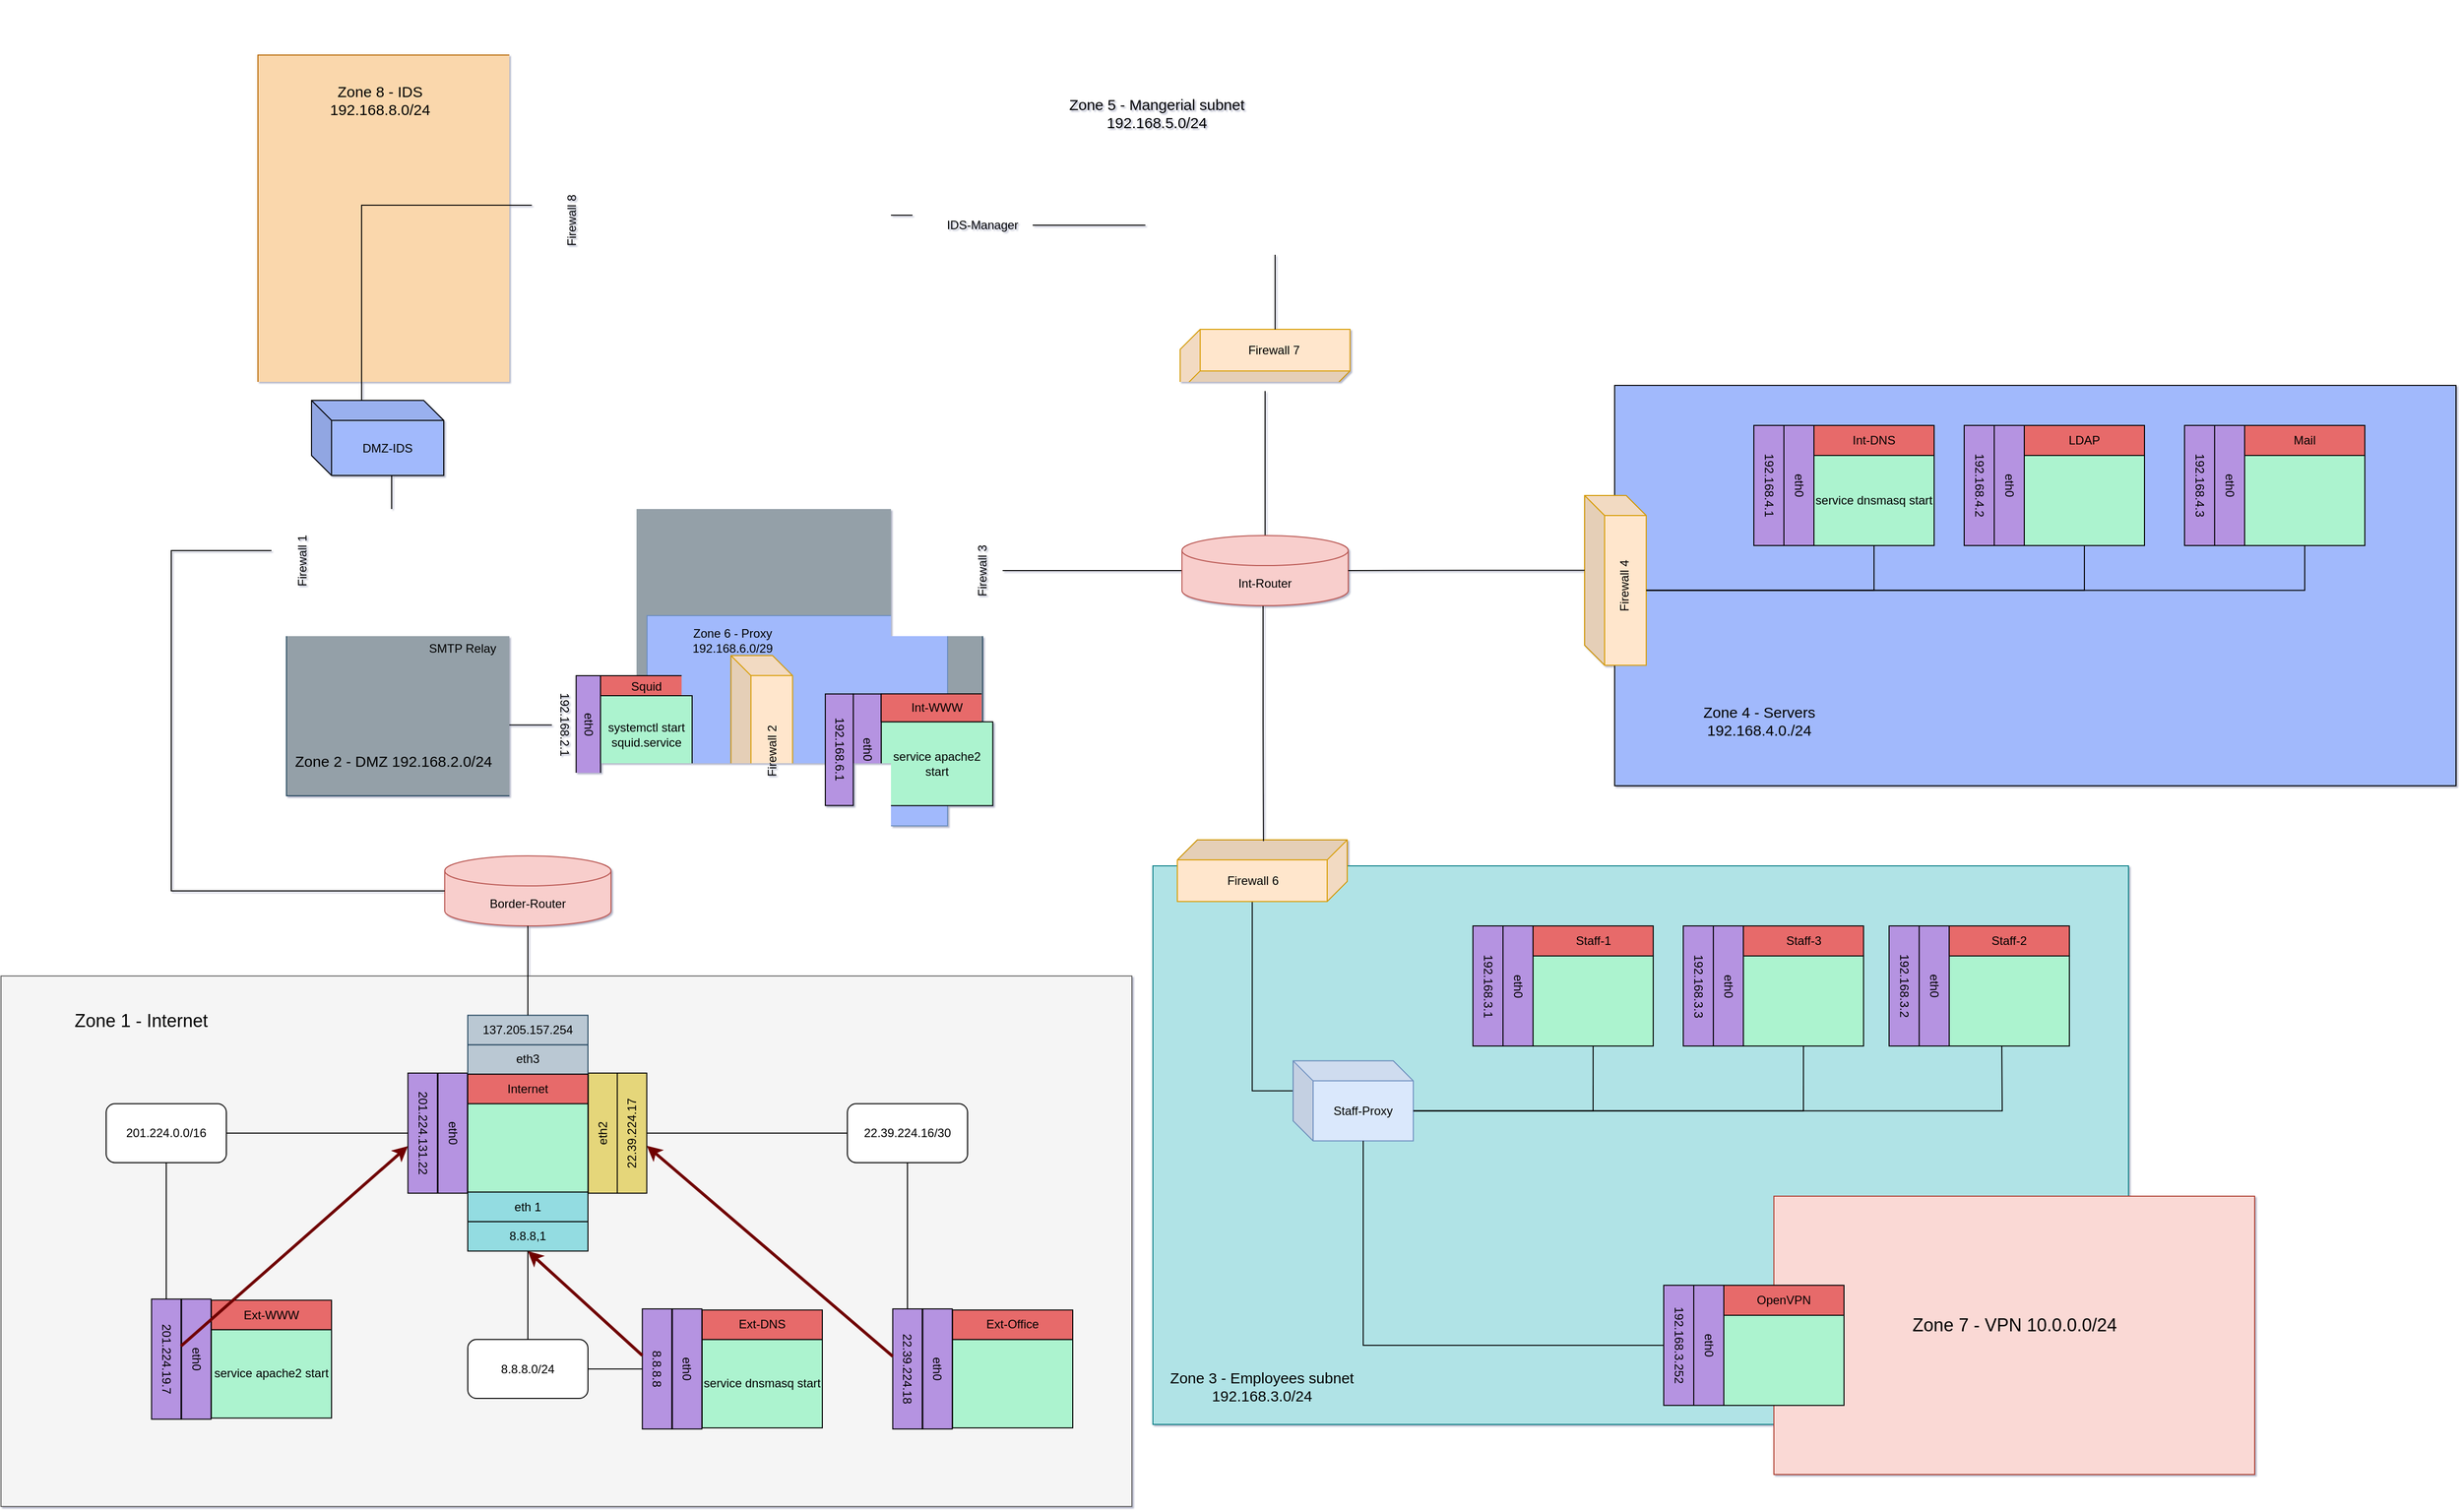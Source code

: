 <mxfile compressed="false" version="14.5.1" type="device">
  <diagram id="Page-1" name="Page-1">
    <mxGraphModel dx="259" dy="-203" grid="1" gridSize="10" guides="1" tooltips="1" connect="1" arrows="1" fold="1" page="1" pageScale="1" pageWidth="827" pageHeight="1169" math="0" shadow="1">
      <root>
        <mxCell id="0" />
        <mxCell id="1" parent="0" />
        <mxCell id="LpydgIhb9bR34k0oGJzF-7" value="" style="group" parent="1" vertex="1" connectable="0">
          <mxGeometry x="1156.5" y="1300" width="1954.5" height="464.617" as="geometry" />
        </mxCell>
        <mxCell id="LpydgIhb9bR34k0oGJzF-5" value="" style="rounded=0;whiteSpace=wrap;html=1;fillColor=#fad7ac;strokeColor=#b46504;" parent="LpydgIhb9bR34k0oGJzF-7" vertex="1">
          <mxGeometry width="695.0" height="360" as="geometry" />
        </mxCell>
        <mxCell id="LpydgIhb9bR34k0oGJzF-6" value="&lt;font style=&quot;font-size: 15px&quot;&gt;Zone 8 - IDS&lt;br&gt;192.168.8.0/24&lt;/font&gt;" style="text;html=1;strokeColor=none;fillColor=none;align=center;verticalAlign=middle;whiteSpace=wrap;rounded=0;" parent="LpydgIhb9bR34k0oGJzF-7" vertex="1">
          <mxGeometry x="34.75" y="19.2" width="175.25" height="50.8" as="geometry" />
        </mxCell>
        <mxCell id="LpydgIhb9bR34k0oGJzF-133" value="" style="shape=cube;whiteSpace=wrap;html=1;boundedLbl=1;backgroundOutline=1;darkOpacity=0.05;darkOpacity2=0.1;fillColor=#ffe6cc;strokeColor=#d79b00;" parent="LpydgIhb9bR34k0oGJzF-7" vertex="1">
          <mxGeometry x="273.5" y="55" width="57.5" height="190" as="geometry" />
        </mxCell>
        <mxCell id="LpydgIhb9bR34k0oGJzF-276" value="Firewall 8" style="text;html=1;strokeColor=none;fillColor=none;align=center;verticalAlign=middle;whiteSpace=wrap;rounded=0;rotation=-90;" parent="LpydgIhb9bR34k0oGJzF-7" vertex="1">
          <mxGeometry x="273.5" y="150" width="80" height="30" as="geometry" />
        </mxCell>
        <mxCell id="LpydgIhb9bR34k0oGJzF-185" value="" style="group" parent="LpydgIhb9bR34k0oGJzF-7" vertex="1" connectable="0">
          <mxGeometry x="1324.5" y="-54.81" width="630" height="409.617" as="geometry" />
        </mxCell>
        <mxCell id="LpydgIhb9bR34k0oGJzF-293" value="" style="rounded=0;whiteSpace=wrap;html=1;fillColor=#dae8fc;strokeColor=#6c8ebf;" parent="LpydgIhb9bR34k0oGJzF-185" vertex="1">
          <mxGeometry x="-610" y="70" width="600" height="300" as="geometry" />
        </mxCell>
        <mxCell id="LpydgIhb9bR34k0oGJzF-186" value="IDS-Manager" style="shape=cube;whiteSpace=wrap;html=1;boundedLbl=1;backgroundOutline=1;darkOpacity=0.05;darkOpacity2=0.1;fillColor=#A1B9FC;" parent="LpydgIhb9bR34k0oGJzF-7" vertex="1">
          <mxGeometry x="653.5" y="120" width="120" height="80" as="geometry" />
        </mxCell>
        <mxCell id="LpydgIhb9bR34k0oGJzF-199" style="edgeStyle=orthogonalEdgeStyle;rounded=0;orthogonalLoop=1;jettySize=auto;html=1;exitX=0;exitY=0;exitDx=57.5;exitDy=105;exitPerimeter=0;endArrow=none;endFill=0;" parent="LpydgIhb9bR34k0oGJzF-7" source="LpydgIhb9bR34k0oGJzF-133" target="LpydgIhb9bR34k0oGJzF-186" edge="1">
          <mxGeometry x="83.5" y="30" as="geometry" />
        </mxCell>
        <mxCell id="LpydgIhb9bR34k0oGJzF-187" value="" style="shape=cube;whiteSpace=wrap;html=1;boundedLbl=1;backgroundOutline=1;darkOpacity=0.05;darkOpacity2=0.1;fillColor=#ffe6cc;strokeColor=#d79b00;rotation=-90;" parent="LpydgIhb9bR34k0oGJzF-7" vertex="1">
          <mxGeometry x="974.773" y="220.002" width="61.538" height="169.615" as="geometry" />
        </mxCell>
        <mxCell id="LpydgIhb9bR34k0oGJzF-189" style="edgeStyle=orthogonalEdgeStyle;rounded=0;orthogonalLoop=1;jettySize=auto;html=1;exitX=0;exitY=0;exitDx=61.538;exitDy=94.808;exitPerimeter=0;entryX=0;entryY=0;entryDx=120;entryDy=50;entryPerimeter=0;endArrow=none;endFill=0;" parent="LpydgIhb9bR34k0oGJzF-7" source="LpydgIhb9bR34k0oGJzF-187" target="LpydgIhb9bR34k0oGJzF-186" edge="1">
          <mxGeometry relative="1" as="geometry" />
        </mxCell>
        <mxCell id="LpydgIhb9bR34k0oGJzF-280" value="Firewall 7" style="text;html=1;strokeColor=none;fillColor=none;align=center;verticalAlign=middle;whiteSpace=wrap;rounded=0;rotation=0;" parent="LpydgIhb9bR34k0oGJzF-7" vertex="1">
          <mxGeometry x="974.77" y="280" width="80" height="30" as="geometry" />
        </mxCell>
        <mxCell id="LpydgIhb9bR34k0oGJzF-16" value="" style="group;container=1;" parent="1" vertex="1" connectable="0">
          <mxGeometry x="930" y="1660" width="1099" height="510" as="geometry">
            <mxRectangle x="930" y="1660" width="50" height="40" as="alternateBounds" />
          </mxGeometry>
        </mxCell>
        <mxCell id="LpydgIhb9bR34k0oGJzF-90" value="" style="group" parent="LpydgIhb9bR34k0oGJzF-16" vertex="1" connectable="0">
          <mxGeometry x="262" width="837" height="510" as="geometry" />
        </mxCell>
        <mxCell id="LpydgIhb9bR34k0oGJzF-17" value="" style="rounded=0;whiteSpace=wrap;html=1;strokeColor=#23445d;fillColor=#94A0A8;" parent="LpydgIhb9bR34k0oGJzF-90" vertex="1">
          <mxGeometry x="-7" y="20" width="695.0" height="360" as="geometry" />
        </mxCell>
        <mxCell id="LpydgIhb9bR34k0oGJzF-18" value="&lt;font style=&quot;font-size: 15px&quot;&gt;Zone 2 - DMZ 192.168.2.0/24&lt;/font&gt;" style="text;html=1;strokeColor=none;fillColor=none;align=center;verticalAlign=middle;whiteSpace=wrap;rounded=0;" parent="LpydgIhb9bR34k0oGJzF-90" vertex="1">
          <mxGeometry y="320" width="200" height="50" as="geometry" />
        </mxCell>
        <mxCell id="LpydgIhb9bR34k0oGJzF-70" value="" style="group" parent="LpydgIhb9bR34k0oGJzF-90" vertex="1" connectable="0">
          <mxGeometry x="360" y="180" width="477" height="330" as="geometry" />
        </mxCell>
        <mxCell id="LpydgIhb9bR34k0oGJzF-64" value="" style="rounded=0;whiteSpace=wrap;html=1;strokeColor=#6c8ebf;fillColor=#A1B9FC;" parent="LpydgIhb9bR34k0oGJzF-70" vertex="1">
          <mxGeometry x="-7" y="20" width="300" height="210" as="geometry" />
        </mxCell>
        <mxCell id="LpydgIhb9bR34k0oGJzF-65" value="Zone 6 - Proxy 192.168.6.0/29" style="text;html=1;strokeColor=none;fillColor=none;align=center;verticalAlign=middle;whiteSpace=wrap;rounded=0;" parent="LpydgIhb9bR34k0oGJzF-70" vertex="1">
          <mxGeometry x="6.95" y="30" width="143.05" height="29.9" as="geometry" />
        </mxCell>
        <mxCell id="LpydgIhb9bR34k0oGJzF-93" value="" style="shape=cube;whiteSpace=wrap;html=1;boundedLbl=1;backgroundOutline=1;darkOpacity=0.05;darkOpacity2=0.1;fillColor=#ffe6cc;strokeColor=#d79b00;" parent="LpydgIhb9bR34k0oGJzF-70" vertex="1">
          <mxGeometry x="76.723" y="59.902" width="61.538" height="169.615" as="geometry" />
        </mxCell>
        <mxCell id="Int-WWW-3" value="" style="group" parent="LpydgIhb9bR34k0oGJzF-70" vertex="1" connectable="0">
          <mxGeometry x="171" y="42.36" width="222" height="204.7" as="geometry" />
        </mxCell>
        <mxCell id="Int-WWW-ports" value="service apache2 start" style="rounded=0;whiteSpace=wrap;html=1;fillColor=#ACF3CF;" parent="Int-WWW-3" vertex="1">
          <mxGeometry x="55.732" y="83.741" width="111.464" height="83.741" as="geometry" />
        </mxCell>
        <mxCell id="Int-WWW-eth0" value="eth0" style="rounded=0;whiteSpace=wrap;html=1;fillColor=#B593E1;rotation=90;" parent="Int-WWW-3" vertex="1">
          <mxGeometry x="-13.933" y="97.698" width="111.464" height="27.914" as="geometry" />
        </mxCell>
        <mxCell id="Int-WWW-eth0ip" value="192.168.6.1" style="rounded=0;whiteSpace=wrap;html=1;fillColor=#B593E1;rotation=90;" parent="Int-WWW-3" vertex="1">
          <mxGeometry x="-41.799" y="97.698" width="111.464" height="27.914" as="geometry" />
        </mxCell>
        <mxCell id="Int-WWW-hostname" value="Int-WWW" style="rounded=0;whiteSpace=wrap;html=1;fillColor=#E76B6B;" parent="Int-WWW-3" vertex="1">
          <mxGeometry x="55.732" y="55.827" width="111.464" height="27.914" as="geometry" />
        </mxCell>
        <mxCell id="LpydgIhb9bR34k0oGJzF-212" style="edgeStyle=orthogonalEdgeStyle;rounded=0;orthogonalLoop=1;jettySize=auto;html=1;exitX=0.5;exitY=1;exitDx=0;exitDy=0;entryX=0;entryY=0;entryDx=61.538;entryDy=94.808;entryPerimeter=0;endArrow=none;endFill=0;" parent="LpydgIhb9bR34k0oGJzF-70" source="Int-WWW-eth0ip" target="LpydgIhb9bR34k0oGJzF-93" edge="1">
          <mxGeometry relative="1" as="geometry" />
        </mxCell>
        <mxCell id="LpydgIhb9bR34k0oGJzF-282" value="Firewall 2" style="text;html=1;strokeColor=none;fillColor=none;align=center;verticalAlign=middle;whiteSpace=wrap;rounded=0;rotation=-90;" parent="LpydgIhb9bR34k0oGJzF-70" vertex="1">
          <mxGeometry x="78" y="140" width="80" height="30" as="geometry" />
        </mxCell>
        <mxCell id="LpydgIhb9bR34k0oGJzF-92" value="" style="shape=cube;whiteSpace=wrap;html=1;boundedLbl=1;backgroundOutline=1;darkOpacity=0.05;darkOpacity2=0.1;fillColor=#ffe6cc;strokeColor=#d79b00;" parent="LpydgIhb9bR34k0oGJzF-90" vertex="1">
          <mxGeometry x="-22" y="80" width="45.5" height="130" as="geometry" />
        </mxCell>
        <mxCell id="LpydgIhb9bR34k0oGJzF-274" style="edgeStyle=orthogonalEdgeStyle;rounded=0;orthogonalLoop=1;jettySize=auto;html=1;exitX=0;exitY=0.5;exitDx=0;exitDy=0;exitPerimeter=0;entryX=0;entryY=0;entryDx=45.5;entryDy=75;entryPerimeter=0;endArrow=none;endFill=0;" parent="LpydgIhb9bR34k0oGJzF-90" source="LpydgIhb9bR34k0oGJzF-94" target="LpydgIhb9bR34k0oGJzF-92" edge="1">
          <mxGeometry relative="1" as="geometry">
            <Array as="points">
              <mxPoint x="98" y="220" />
              <mxPoint x="98" y="155" />
            </Array>
          </mxGeometry>
        </mxCell>
        <mxCell id="LpydgIhb9bR34k0oGJzF-94" value="SMTP Relay" style="shape=cylinder3;whiteSpace=wrap;html=1;boundedLbl=1;backgroundOutline=1;size=15;fillColor=#e1d5e7;strokeColor=#9673a6;" parent="LpydgIhb9bR34k0oGJzF-90" vertex="1">
          <mxGeometry x="128" y="160" width="82" height="120" as="geometry" />
        </mxCell>
        <mxCell id="LpydgIhb9bR34k0oGJzF-211" style="edgeStyle=orthogonalEdgeStyle;rounded=0;orthogonalLoop=1;jettySize=auto;html=1;exitX=0;exitY=0;exitDx=0;exitDy=74.808;exitPerimeter=0;endArrow=none;endFill=0;entryX=1;entryY=0.5;entryDx=0;entryDy=0;" parent="LpydgIhb9bR34k0oGJzF-90" source="LpydgIhb9bR34k0oGJzF-93" target="LpydgIhb9bR34k0oGJzF-12" edge="1">
          <mxGeometry relative="1" as="geometry">
            <mxPoint x="381" y="314" as="targetPoint" />
          </mxGeometry>
        </mxCell>
        <mxCell id="LpydgIhb9bR34k0oGJzF-262" value="" style="group" parent="LpydgIhb9bR34k0oGJzF-90" vertex="1" connectable="0">
          <mxGeometry x="258" y="260" width="140.01" height="98.39" as="geometry" />
        </mxCell>
        <mxCell id="LpydgIhb9bR34k0oGJzF-260" value="" style="group" parent="LpydgIhb9bR34k0oGJzF-262" vertex="1" connectable="0">
          <mxGeometry y="5.684e-14" width="48.57" height="98.39" as="geometry" />
        </mxCell>
        <mxCell id="LpydgIhb9bR34k0oGJzF-13" value="192.168.2.1" style="rounded=0;whiteSpace=wrap;html=1;fillColor=#B593E1;rotation=90;" parent="LpydgIhb9bR34k0oGJzF-260" vertex="1">
          <mxGeometry x="-37.01" y="37.01" width="98.39" height="24.37" as="geometry" />
        </mxCell>
        <mxCell id="LpydgIhb9bR34k0oGJzF-259" value="eth0" style="rounded=0;whiteSpace=wrap;html=1;fillColor=#B593E1;rotation=90;" parent="LpydgIhb9bR34k0oGJzF-260" vertex="1">
          <mxGeometry x="-12.81" y="37.01" width="98.39" height="24.37" as="geometry" />
        </mxCell>
        <mxCell id="LpydgIhb9bR34k0oGJzF-15" value="Squid" style="rounded=0;whiteSpace=wrap;html=1;fillColor=#E76B6B;" parent="LpydgIhb9bR34k0oGJzF-262" vertex="1">
          <mxGeometry x="48.57" width="91.44" height="21.78" as="geometry" />
        </mxCell>
        <mxCell id="LpydgIhb9bR34k0oGJzF-12" value="systemctl start squid.service" style="rounded=0;whiteSpace=wrap;html=1;fillColor=#ACF3CF;" parent="LpydgIhb9bR34k0oGJzF-262" vertex="1">
          <mxGeometry x="48.569" y="19.992" width="91.441" height="78.396" as="geometry" />
        </mxCell>
        <mxCell id="LpydgIhb9bR34k0oGJzF-159" value="" style="shape=cube;whiteSpace=wrap;html=1;boundedLbl=1;backgroundOutline=1;darkOpacity=0.05;darkOpacity2=0.1;fillColor=#ffe6cc;strokeColor=#d79b00;" parent="LpydgIhb9bR34k0oGJzF-90" vertex="1">
          <mxGeometry x="658" y="75" width="50" height="140" as="geometry" />
        </mxCell>
        <mxCell id="LpydgIhb9bR34k0oGJzF-203" style="edgeStyle=orthogonalEdgeStyle;rounded=0;orthogonalLoop=1;jettySize=auto;html=1;entryX=0;entryY=0;entryDx=45.5;entryDy=75;entryPerimeter=0;endArrow=none;endFill=0;" parent="LpydgIhb9bR34k0oGJzF-90" target="LpydgIhb9bR34k0oGJzF-92" edge="1">
          <mxGeometry relative="1" as="geometry">
            <mxPoint x="658" y="155" as="sourcePoint" />
            <Array as="points">
              <mxPoint x="658" y="155" />
            </Array>
          </mxGeometry>
        </mxCell>
        <mxCell id="LpydgIhb9bR34k0oGJzF-272" style="edgeStyle=orthogonalEdgeStyle;rounded=0;orthogonalLoop=1;jettySize=auto;html=1;exitX=0;exitY=0;exitDx=76;exitDy=75;exitPerimeter=0;entryX=0;entryY=0;entryDx=45.5;entryDy=75;entryPerimeter=0;endArrow=none;endFill=0;" parent="LpydgIhb9bR34k0oGJzF-90" source="LpydgIhb9bR34k0oGJzF-102" target="LpydgIhb9bR34k0oGJzF-92" edge="1">
          <mxGeometry relative="1" as="geometry">
            <Array as="points">
              <mxPoint x="98" y="60" />
              <mxPoint x="98" y="155" />
            </Array>
          </mxGeometry>
        </mxCell>
        <mxCell id="LpydgIhb9bR34k0oGJzF-102" value="DMZ-IDS" style="shape=cube;whiteSpace=wrap;html=1;boundedLbl=1;backgroundOutline=1;darkOpacity=0.05;darkOpacity2=0.1;fillColor=#A1B9FC;" parent="LpydgIhb9bR34k0oGJzF-90" vertex="1">
          <mxGeometry x="18" y="-15" width="132" height="75" as="geometry" />
        </mxCell>
        <mxCell id="LpydgIhb9bR34k0oGJzF-270" style="edgeStyle=orthogonalEdgeStyle;rounded=0;orthogonalLoop=1;jettySize=auto;html=1;exitX=0.5;exitY=1;exitDx=0;exitDy=0;entryX=0;entryY=0;entryDx=45.5;entryDy=75;entryPerimeter=0;endArrow=none;endFill=0;" parent="LpydgIhb9bR34k0oGJzF-90" source="LpydgIhb9bR34k0oGJzF-13" target="LpydgIhb9bR34k0oGJzF-92" edge="1">
          <mxGeometry relative="1" as="geometry">
            <Array as="points">
              <mxPoint x="98" y="309" />
              <mxPoint x="98" y="155" />
            </Array>
          </mxGeometry>
        </mxCell>
        <mxCell id="LpydgIhb9bR34k0oGJzF-277" value="Firewall 1" style="text;html=1;strokeColor=none;fillColor=none;align=center;verticalAlign=middle;whiteSpace=wrap;rounded=0;rotation=-90;" parent="LpydgIhb9bR34k0oGJzF-90" vertex="1">
          <mxGeometry x="-31" y="130" width="80" height="30" as="geometry" />
        </mxCell>
        <mxCell id="LpydgIhb9bR34k0oGJzF-278" value="Firewall 3" style="text;html=1;strokeColor=none;fillColor=none;align=center;verticalAlign=middle;whiteSpace=wrap;rounded=0;rotation=-90;" parent="LpydgIhb9bR34k0oGJzF-90" vertex="1">
          <mxGeometry x="648" y="140" width="80" height="30" as="geometry" />
        </mxCell>
        <mxCell id="LpydgIhb9bR34k0oGJzF-9" value="Border-Router" style="shape=cylinder3;whiteSpace=wrap;html=1;boundedLbl=1;backgroundOutline=1;size=15;fillColor=#f8cecc;strokeColor=#b85450;" parent="LpydgIhb9bR34k0oGJzF-90" vertex="1">
          <mxGeometry x="151" y="440" width="166" height="70" as="geometry" />
        </mxCell>
        <mxCell id="LpydgIhb9bR34k0oGJzF-200" style="edgeStyle=orthogonalEdgeStyle;rounded=0;orthogonalLoop=1;jettySize=auto;html=1;exitX=0;exitY=0.5;exitDx=0;exitDy=0;exitPerimeter=0;entryX=0;entryY=0;entryDx=0;entryDy=55;entryPerimeter=0;endArrow=none;endFill=0;" parent="LpydgIhb9bR34k0oGJzF-90" source="LpydgIhb9bR34k0oGJzF-9" target="LpydgIhb9bR34k0oGJzF-92" edge="1">
          <mxGeometry relative="1" as="geometry">
            <Array as="points">
              <mxPoint x="-122" y="475" />
              <mxPoint x="-122" y="135" />
            </Array>
          </mxGeometry>
        </mxCell>
        <object label="" source="Int-DNS-eth0ip" target="Internet-eth3ip" id="75fe8e0c95d6fddab2d48f0b2f634925">
          <mxCell style="fillColor=#a20025;strokeColor=#6F0000;strokeWidth=3;" parent="1" source="Int-DNS-eth0ip" edge="1">
            <mxGeometry relative="1" as="geometry" />
          </mxCell>
        </object>
        <object label="" source="Int-WWW-eth0ip" target="Internet-eth3ip" id="01b0ad1e3fd148e5a6a8d43dccedd93a">
          <mxCell style="fillColor=#a20025;strokeColor=#6F0000;strokeWidth=3;" parent="1" source="Int-WWW-eth0ip" edge="1">
            <mxGeometry relative="1" as="geometry" />
          </mxCell>
        </object>
        <object label="" source="Mail-eth0ip" target="Internet-eth3ip" id="72a07adf3a91dc2d5af93048bb23390e">
          <mxCell style="fillColor=#a20025;strokeColor=#6F0000;strokeWidth=3;" parent="1" source="Mail-eth0ip" edge="1">
            <mxGeometry relative="1" as="geometry" />
          </mxCell>
        </object>
        <object label="" source="OpenVPN-eth0ip" target="Internet-eth3ip" id="ed055e46ceae39bb30e4cf3a83232356">
          <mxCell style="fillColor=#a20025;strokeColor=#6F0000;strokeWidth=3;" parent="1" source="OpenVPN-eth0ip" edge="1">
            <mxGeometry relative="1" as="geometry" />
          </mxCell>
        </object>
        <object label="" source="LDAP-eth0ip" target="Internet-eth3ip" id="67c77b478cfcb8d13690ef2d9587ddf5">
          <mxCell style="fillColor=#a20025;strokeColor=#6F0000;strokeWidth=3;" parent="1" source="LDAP-eth0ip" edge="1">
            <mxGeometry relative="1" as="geometry" />
          </mxCell>
        </object>
        <object label="" source="Staff-1-eth0ip" target="Internet-eth3ip" id="b0d156d27a05a9a5fcc5499a93886527">
          <mxCell style="fillColor=#a20025;strokeColor=#6F0000;strokeWidth=3;" parent="1" source="Staff-1-eth0ip" edge="1">
            <mxGeometry relative="1" as="geometry" />
          </mxCell>
        </object>
        <object label="" source="Staff-2-eth0ip" target="Internet-eth3ip" id="5b772b22f97fc490c1950f8936ae3962">
          <mxCell style="fillColor=#a20025;strokeColor=#6F0000;strokeWidth=3;" parent="1" source="Staff-2-eth0ip" edge="1">
            <mxGeometry relative="1" as="geometry" />
          </mxCell>
        </object>
        <object label="" source="Staff-3-eth0ip" target="Internet-eth3ip" id="a8da5713e9ac2ff3c4b6b50e61ad3c9e">
          <mxCell style="fillColor=#a20025;strokeColor=#6F0000;strokeWidth=3;" parent="1" source="Staff-3-eth0ip" edge="1">
            <mxGeometry relative="1" as="geometry" />
          </mxCell>
        </object>
        <mxCell id="LpydgIhb9bR34k0oGJzF-2" value="" style="group;fillColor=#f5f5f5;strokeColor=#666666;fontColor=#333333;" parent="1" vertex="1" connectable="0">
          <mxGeometry x="900" y="2220" width="1129" height="530" as="geometry" />
        </mxCell>
        <mxCell id="Ext-WWW-3" value="" style="group" parent="LpydgIhb9bR34k0oGJzF-2" vertex="1" connectable="0">
          <mxGeometry x="150" y="265" width="970" height="265" as="geometry" />
        </mxCell>
        <mxCell id="Ext-WWW-ports" value="service apache2 start" style="rounded=0;whiteSpace=wrap;html=1;fillColor=#ACF3CF;" parent="Ext-WWW-3" vertex="1">
          <mxGeometry x="60" y="88.333" width="120" height="88.333" as="geometry" />
        </mxCell>
        <mxCell id="Ext-WWW-eth0" value="eth0" style="rounded=0;whiteSpace=wrap;html=1;fillColor=#B593E1;rotation=90;" parent="Ext-WWW-3" vertex="1">
          <mxGeometry x="-15" y="103.056" width="120" height="29.444" as="geometry" />
        </mxCell>
        <mxCell id="Ext-WWW-eth0ip" value="201.224.19.7" style="rounded=0;whiteSpace=wrap;html=1;fillColor=#B593E1;rotation=90;" parent="Ext-WWW-3" vertex="1">
          <mxGeometry x="-45" y="103.056" width="120" height="29.444" as="geometry" />
        </mxCell>
        <mxCell id="Ext-WWW-hostname" value="Ext-WWW" style="rounded=0;whiteSpace=wrap;html=1;fillColor=#E76B6B;" parent="Ext-WWW-3" vertex="1">
          <mxGeometry x="60" y="58.889" width="120" height="29.444" as="geometry" />
        </mxCell>
        <mxCell id="Ext-DNS-3" value="" style="group" parent="LpydgIhb9bR34k0oGJzF-2" vertex="1" connectable="0">
          <mxGeometry x="640" y="274.815" width="239" height="215.926" as="geometry" />
        </mxCell>
        <mxCell id="Ext-DNS-ports" value="service dnsmasq start" style="rounded=0;whiteSpace=wrap;html=1;fillColor=#ACF3CF;" parent="Ext-DNS-3" vertex="1">
          <mxGeometry x="60" y="88.333" width="120" height="88.333" as="geometry" />
        </mxCell>
        <mxCell id="Ext-DNS-eth0" value="eth0" style="rounded=0;whiteSpace=wrap;html=1;fillColor=#B593E1;rotation=90;" parent="Ext-DNS-3" vertex="1">
          <mxGeometry x="-15" y="103.056" width="120" height="29.444" as="geometry" />
        </mxCell>
        <mxCell id="Ext-DNS-eth0ip" value="8.8.8.8" style="rounded=0;whiteSpace=wrap;html=1;fillColor=#B593E1;rotation=90;" parent="Ext-DNS-3" vertex="1">
          <mxGeometry x="-45" y="103.056" width="120" height="29.444" as="geometry" />
        </mxCell>
        <mxCell id="Ext-DNS-hostname" value="Ext-DNS" style="rounded=0;whiteSpace=wrap;html=1;fillColor=#E76B6B;" parent="Ext-DNS-3" vertex="1">
          <mxGeometry x="60" y="58.889" width="120" height="29.444" as="geometry" />
        </mxCell>
        <mxCell id="Ext-Office-3" value="" style="group" parent="LpydgIhb9bR34k0oGJzF-2" vertex="1" connectable="0">
          <mxGeometry x="890" y="274.815" width="239" height="215.926" as="geometry" />
        </mxCell>
        <mxCell id="Ext-Office-ports" value="" style="rounded=0;whiteSpace=wrap;html=1;fillColor=#ACF3CF;" parent="Ext-Office-3" vertex="1">
          <mxGeometry x="60" y="88.333" width="120" height="88.333" as="geometry" />
        </mxCell>
        <mxCell id="Ext-Office-eth0" value="eth0" style="rounded=0;whiteSpace=wrap;html=1;fillColor=#B593E1;rotation=90;" parent="Ext-Office-3" vertex="1">
          <mxGeometry x="-15" y="103.056" width="120" height="29.444" as="geometry" />
        </mxCell>
        <mxCell id="Ext-Office-eth0ip" value="22.39.224.18" style="rounded=0;whiteSpace=wrap;html=1;fillColor=#B593E1;rotation=90;" parent="Ext-Office-3" vertex="1">
          <mxGeometry x="-45" y="103.056" width="120" height="29.444" as="geometry" />
        </mxCell>
        <mxCell id="Ext-Office-hostname" value="Ext-Office" style="rounded=0;whiteSpace=wrap;html=1;fillColor=#E76B6B;" parent="Ext-Office-3" vertex="1">
          <mxGeometry x="60" y="58.889" width="120" height="29.444" as="geometry" />
        </mxCell>
        <object label="201.224.0.0/16" id="201.224.0.0/16">
          <mxCell style="rounded=1;whiteSpace=wrap;html=1;" parent="LpydgIhb9bR34k0oGJzF-2" vertex="1">
            <mxGeometry x="105" y="127.593" width="120" height="58.889" as="geometry" />
          </mxCell>
        </object>
        <object label="8.8.8.0/24" id="8.8.8.0/24">
          <mxCell style="rounded=1;whiteSpace=wrap;html=1;" parent="LpydgIhb9bR34k0oGJzF-2" vertex="1">
            <mxGeometry x="466" y="363.148" width="120" height="58.889" as="geometry" />
          </mxCell>
        </object>
        <object label="22.39.224.16/30" id="22.39.224.16/30">
          <mxCell style="rounded=1;whiteSpace=wrap;html=1;" parent="LpydgIhb9bR34k0oGJzF-2" vertex="1">
            <mxGeometry x="845" y="127.593" width="120" height="58.889" as="geometry" />
          </mxCell>
        </object>
        <object label="" source="201.224.0.0/16" target="Ext-WWW-eth0ip" id="3ca74807009f3c9ca79c01aa8f99e6e6">
          <mxCell style="endArrow=none;" parent="LpydgIhb9bR34k0oGJzF-2" source="201.224.0.0/16" target="Ext-WWW-eth0ip" edge="1">
            <mxGeometry relative="1" as="geometry" />
          </mxCell>
        </object>
        <object label="" source="201.224.0.0/16" target="Internet-eth0ip" id="34671457a2f1573a02467949453439c2">
          <mxCell style="endArrow=none;" parent="LpydgIhb9bR34k0oGJzF-2" source="201.224.0.0/16" target="Internet-eth0ip" edge="1">
            <mxGeometry relative="1" as="geometry" />
          </mxCell>
        </object>
        <object label="" source="8.8.8.0/24" target="Ext-DNS-eth0ip" id="ce629d08356cdc56339ce86ffa00c647">
          <mxCell style="endArrow=none;" parent="LpydgIhb9bR34k0oGJzF-2" source="8.8.8.0/24" target="Ext-DNS-eth0ip" edge="1">
            <mxGeometry relative="1" as="geometry" />
          </mxCell>
        </object>
        <object label="" source="8.8.8.0/24" target="Internet-eth1ip" id="538a13c7519d4cbbfc07c4c5e262701c">
          <mxCell style="endArrow=none;entryX=0.5;entryY=1;entryDx=0;entryDy=0;" parent="LpydgIhb9bR34k0oGJzF-2" source="8.8.8.0/24" target="Tgfa9BKaGz3k2qAlnIK7-3" edge="1">
            <mxGeometry relative="1" as="geometry" />
          </mxCell>
        </object>
        <object label="" source="22.39.224.16/30" target="Ext-Office-eth0ip" id="4792058a9ec676fea660761d89959f73">
          <mxCell style="endArrow=none;" parent="LpydgIhb9bR34k0oGJzF-2" source="22.39.224.16/30" target="Ext-Office-eth0ip" edge="1">
            <mxGeometry relative="1" as="geometry" />
          </mxCell>
        </object>
        <object label="" source="22.39.224.16/30" target="Internet-eth2ip" id="586e653c0ef5f6da17261caa7cf7e12f">
          <mxCell style="endArrow=none;" parent="LpydgIhb9bR34k0oGJzF-2" source="22.39.224.16/30" target="Internet-eth2ip" edge="1">
            <mxGeometry relative="1" as="geometry" />
          </mxCell>
        </object>
        <object label="" source="Ext-WWW-eth0ip" target="Internet-eth0ip" id="eca7ae04b2098bf09191147d80d8f4ce">
          <mxCell style="fillColor=#a20025;strokeColor=#6F0000;strokeWidth=3;" parent="LpydgIhb9bR34k0oGJzF-2" source="Ext-WWW-eth0ip" target="Internet-eth0ip" edge="1">
            <mxGeometry relative="1" as="geometry" />
          </mxCell>
        </object>
        <object label="" source="Ext-DNS-eth0ip" target="Internet-eth1ip" id="d10ac21f354d76fd870fae8b569198fb">
          <mxCell style="fillColor=#a20025;strokeColor=#6F0000;strokeWidth=3;entryX=0.5;entryY=1;entryDx=0;entryDy=0;" parent="LpydgIhb9bR34k0oGJzF-2" source="Ext-DNS-eth0ip" target="Tgfa9BKaGz3k2qAlnIK7-3" edge="1">
            <mxGeometry relative="1" as="geometry">
              <Array as="points" />
            </mxGeometry>
          </mxCell>
        </object>
        <object label="" source="Ext-Office-eth0ip" target="Internet-eth2ip" id="0db012a6992b07fa2c340584ffdc3240">
          <mxCell style="fillColor=#a20025;strokeColor=#6F0000;strokeWidth=3;" parent="LpydgIhb9bR34k0oGJzF-2" source="Ext-Office-eth0ip" target="Internet-eth2ip" edge="1">
            <mxGeometry relative="1" as="geometry" />
          </mxCell>
        </object>
        <mxCell id="Tgfa9BKaGz3k2qAlnIK7-5" value="" style="group" parent="LpydgIhb9bR34k0oGJzF-2" vertex="1" connectable="0">
          <mxGeometry x="406" y="39.259" width="239" height="235.556" as="geometry" />
        </mxCell>
        <mxCell id="Internet-3" value="" style="group" parent="Tgfa9BKaGz3k2qAlnIK7-5" vertex="1" connectable="0">
          <mxGeometry width="239" height="215.926" as="geometry" />
        </mxCell>
        <mxCell id="Internet-ports" value="" style="rounded=0;whiteSpace=wrap;html=1;fillColor=#ACF3CF;" parent="Internet-3" vertex="1">
          <mxGeometry x="60" y="88.333" width="120" height="88.333" as="geometry" />
        </mxCell>
        <mxCell id="Internet-eth2" value="eth2" style="rounded=0;whiteSpace=wrap;html=1;fillColor=#E5D67A;rotation=-90;" parent="Internet-3" vertex="1">
          <mxGeometry x="135" y="103.056" width="120" height="29.444" as="geometry" />
        </mxCell>
        <mxCell id="Internet-eth2ip" value="22.39.224.17" style="rounded=0;whiteSpace=wrap;html=1;fillColor=#E5D67A;rotation=-90;" parent="Internet-3" vertex="1">
          <mxGeometry x="164" y="103.056" width="120" height="29.444" as="geometry" />
        </mxCell>
        <mxCell id="Internet-eth0" value="eth0" style="rounded=0;whiteSpace=wrap;html=1;fillColor=#B593E1;rotation=90;" parent="Internet-3" vertex="1">
          <mxGeometry x="-15" y="103.056" width="120" height="29.444" as="geometry" />
        </mxCell>
        <mxCell id="Internet-eth0ip" value="201.224.131.22" style="rounded=0;whiteSpace=wrap;html=1;fillColor=#B593E1;rotation=90;" parent="Internet-3" vertex="1">
          <mxGeometry x="-45" y="103.056" width="120" height="29.444" as="geometry" />
        </mxCell>
        <mxCell id="Internet-eth1" value="eth3" style="rounded=0;whiteSpace=wrap;html=1;fillColor=#bac8d3;strokeColor=#23445d;" parent="Internet-3" vertex="1">
          <mxGeometry x="60" y="29.444" width="120" height="29.444" as="geometry" />
        </mxCell>
        <mxCell id="Internet-eth1ip" value="137.205.157.254" style="rounded=0;whiteSpace=wrap;html=1;fillColor=#bac8d3;strokeColor=#23445d;" parent="Internet-3" vertex="1">
          <mxGeometry x="60" width="120" height="29.444" as="geometry" />
        </mxCell>
        <mxCell id="Internet-hostname" value="Internet" style="rounded=0;whiteSpace=wrap;html=1;fillColor=#E76B6B;" parent="Internet-3" vertex="1">
          <mxGeometry x="60" y="58.889" width="120" height="29.444" as="geometry" />
        </mxCell>
        <mxCell id="Tgfa9BKaGz3k2qAlnIK7-3" value="8.8.8,1" style="rounded=0;whiteSpace=wrap;html=1;fillColor=#93DCE1;" parent="Tgfa9BKaGz3k2qAlnIK7-5" vertex="1">
          <mxGeometry x="60" y="206.111" width="120" height="29.444" as="geometry" />
        </mxCell>
        <mxCell id="Tgfa9BKaGz3k2qAlnIK7-4" value="eth 1" style="rounded=0;whiteSpace=wrap;html=1;fillColor=#93DCE1;" parent="Tgfa9BKaGz3k2qAlnIK7-5" vertex="1">
          <mxGeometry x="60" y="176.667" width="120" height="29.444" as="geometry" />
        </mxCell>
        <mxCell id="LpydgIhb9bR34k0oGJzF-3" value="&lt;font style=&quot;font-size: 18px&quot;&gt;Zone 1 - Internet&lt;/font&gt;" style="text;html=1;strokeColor=none;fillColor=none;align=center;verticalAlign=middle;whiteSpace=wrap;rounded=0;" parent="LpydgIhb9bR34k0oGJzF-2" vertex="1">
          <mxGeometry x="40" y="19.63" width="200" height="50.37" as="geometry" />
        </mxCell>
        <mxCell id="LpydgIhb9bR34k0oGJzF-91" style="edgeStyle=orthogonalEdgeStyle;rounded=0;orthogonalLoop=1;jettySize=auto;html=1;exitX=0.5;exitY=0;exitDx=0;exitDy=0;endArrow=none;endFill=0;" parent="1" source="Internet-eth1ip" target="LpydgIhb9bR34k0oGJzF-9" edge="1">
          <mxGeometry relative="1" as="geometry">
            <mxPoint x="446" y="1949.259" as="sourcePoint" />
            <mxPoint x="1162" y="1840" as="targetPoint" />
            <Array as="points" />
          </mxGeometry>
        </mxCell>
        <mxCell id="LpydgIhb9bR34k0oGJzF-134" style="edgeStyle=orthogonalEdgeStyle;rounded=0;orthogonalLoop=1;jettySize=auto;html=1;exitX=0;exitY=0;exitDx=50;exitDy=0;exitPerimeter=0;entryX=0;entryY=0;entryDx=0;entryDy=95;entryPerimeter=0;endArrow=none;endFill=0;" parent="1" source="LpydgIhb9bR34k0oGJzF-102" target="LpydgIhb9bR34k0oGJzF-133" edge="1">
          <mxGeometry x="1240" y="1330" as="geometry" />
        </mxCell>
        <mxCell id="LpydgIhb9bR34k0oGJzF-163" value="\" style="group" parent="1" vertex="1" connectable="0">
          <mxGeometry x="2481.003" y="1640" width="869.997" height="400" as="geometry" />
        </mxCell>
        <mxCell id="LpydgIhb9bR34k0oGJzF-160" value="" style="rounded=0;whiteSpace=wrap;html=1;fillColor=#A1B9FC;" parent="LpydgIhb9bR34k0oGJzF-163" vertex="1">
          <mxGeometry x="29.997" y="-10" width="840" height="400" as="geometry" />
        </mxCell>
        <mxCell id="LpydgIhb9bR34k0oGJzF-161" value="&lt;font style=&quot;font-size: 15px&quot;&gt;Zone 4 - Servers&lt;br&gt;192.168.4.0./24&lt;/font&gt;" style="text;html=1;strokeColor=none;fillColor=none;align=center;verticalAlign=middle;whiteSpace=wrap;rounded=0;" parent="LpydgIhb9bR34k0oGJzF-163" vertex="1">
          <mxGeometry x="39" y="300" width="271" height="50" as="geometry" />
        </mxCell>
        <mxCell id="LpydgIhb9bR34k0oGJzF-215" style="edgeStyle=orthogonalEdgeStyle;rounded=0;orthogonalLoop=1;jettySize=auto;html=1;exitX=0;exitY=0;exitDx=61.538;exitDy=94.808;exitPerimeter=0;entryX=0.5;entryY=1;entryDx=0;entryDy=0;endArrow=none;endFill=0;" parent="LpydgIhb9bR34k0oGJzF-163" source="LpydgIhb9bR34k0oGJzF-162" target="Int-DNS-ports" edge="1">
          <mxGeometry relative="1" as="geometry" />
        </mxCell>
        <mxCell id="LpydgIhb9bR34k0oGJzF-162" value="" style="shape=cube;whiteSpace=wrap;html=1;boundedLbl=1;backgroundOutline=1;darkOpacity=0.05;darkOpacity2=0.1;fillColor=#ffe6cc;strokeColor=#d79b00;" parent="LpydgIhb9bR34k0oGJzF-163" vertex="1">
          <mxGeometry y="100.002" width="61.538" height="169.615" as="geometry" />
        </mxCell>
        <mxCell id="Int-DNS-3" value="" style="group" parent="LpydgIhb9bR34k0oGJzF-163" vertex="1" connectable="0">
          <mxGeometry x="168.997" y="-30" width="239.5" height="220" as="geometry" />
        </mxCell>
        <mxCell id="Int-DNS-ports" value="service dnsmasq start" style="rounded=0;whiteSpace=wrap;html=1;fillColor=#ACF3CF;" parent="Int-DNS-3" vertex="1">
          <mxGeometry x="60" y="90" width="120" height="90" as="geometry" />
        </mxCell>
        <mxCell id="Int-DNS-eth0" value="eth0" style="rounded=0;whiteSpace=wrap;html=1;fillColor=#B593E1;rotation=90;" parent="Int-DNS-3" vertex="1">
          <mxGeometry x="-15" y="105" width="120" height="30" as="geometry" />
        </mxCell>
        <mxCell id="Int-DNS-eth0ip" value="192.168.4.1" style="rounded=0;whiteSpace=wrap;html=1;fillColor=#B593E1;rotation=90;" parent="Int-DNS-3" vertex="1">
          <mxGeometry x="-45" y="105" width="120" height="30" as="geometry" />
        </mxCell>
        <mxCell id="Int-DNS-hostname" value="Int-DNS" style="rounded=0;whiteSpace=wrap;html=1;fillColor=#E76B6B;" parent="Int-DNS-3" vertex="1">
          <mxGeometry x="60" y="60" width="120" height="30" as="geometry" />
        </mxCell>
        <mxCell id="LDAP-3" value="" style="group" parent="LpydgIhb9bR34k0oGJzF-163" vertex="1" connectable="0">
          <mxGeometry x="378.997" y="-30" width="239" height="220" as="geometry" />
        </mxCell>
        <mxCell id="LDAP-ports" value="" style="rounded=0;whiteSpace=wrap;html=1;fillColor=#ACF3CF;" parent="LDAP-3" vertex="1">
          <mxGeometry x="60" y="90" width="120" height="90" as="geometry" />
        </mxCell>
        <mxCell id="LDAP-eth0" value="eth0" style="rounded=0;whiteSpace=wrap;html=1;fillColor=#B593E1;rotation=90;" parent="LDAP-3" vertex="1">
          <mxGeometry x="-15" y="105" width="120" height="30" as="geometry" />
        </mxCell>
        <mxCell id="LDAP-eth0ip" value="192.168.4.2" style="rounded=0;whiteSpace=wrap;html=1;fillColor=#B593E1;rotation=90;" parent="LDAP-3" vertex="1">
          <mxGeometry x="-45" y="105" width="120" height="30" as="geometry" />
        </mxCell>
        <mxCell id="LDAP-hostname" value="LDAP" style="rounded=0;whiteSpace=wrap;html=1;fillColor=#E76B6B;" parent="LDAP-3" vertex="1">
          <mxGeometry x="60" y="60" width="120" height="30" as="geometry" />
        </mxCell>
        <mxCell id="Mail-3" value="" style="group" parent="LpydgIhb9bR34k0oGJzF-163" vertex="1" connectable="0">
          <mxGeometry x="598.997" y="-30" width="239" height="220" as="geometry" />
        </mxCell>
        <mxCell id="Mail-ports" value="" style="rounded=0;whiteSpace=wrap;html=1;fillColor=#ACF3CF;" parent="Mail-3" vertex="1">
          <mxGeometry x="60" y="90" width="120" height="90" as="geometry" />
        </mxCell>
        <mxCell id="Mail-eth0" value="eth0" style="rounded=0;whiteSpace=wrap;html=1;fillColor=#B593E1;rotation=90;" parent="Mail-3" vertex="1">
          <mxGeometry x="-15" y="105" width="120" height="30" as="geometry" />
        </mxCell>
        <mxCell id="Mail-eth0ip" value="192.168.4.3" style="rounded=0;whiteSpace=wrap;html=1;fillColor=#B593E1;rotation=90;" parent="Mail-3" vertex="1">
          <mxGeometry x="-45" y="105" width="120" height="30" as="geometry" />
        </mxCell>
        <mxCell id="Mail-hostname" value="Mail" style="rounded=0;whiteSpace=wrap;html=1;fillColor=#E76B6B;" parent="Mail-3" vertex="1">
          <mxGeometry x="60" y="60" width="120" height="30" as="geometry" />
        </mxCell>
        <mxCell id="LpydgIhb9bR34k0oGJzF-216" style="edgeStyle=orthogonalEdgeStyle;rounded=0;orthogonalLoop=1;jettySize=auto;html=1;exitX=0.5;exitY=1;exitDx=0;exitDy=0;entryX=0;entryY=0;entryDx=61.538;entryDy=94.808;entryPerimeter=0;endArrow=none;endFill=0;" parent="LpydgIhb9bR34k0oGJzF-163" source="LDAP-ports" target="LpydgIhb9bR34k0oGJzF-162" edge="1">
          <mxGeometry relative="1" as="geometry" />
        </mxCell>
        <mxCell id="LpydgIhb9bR34k0oGJzF-217" style="edgeStyle=orthogonalEdgeStyle;rounded=0;orthogonalLoop=1;jettySize=auto;html=1;exitX=0.5;exitY=1;exitDx=0;exitDy=0;entryX=0;entryY=0;entryDx=61.538;entryDy=94.808;entryPerimeter=0;endArrow=none;endFill=0;" parent="LpydgIhb9bR34k0oGJzF-163" source="Mail-ports" target="LpydgIhb9bR34k0oGJzF-162" edge="1">
          <mxGeometry relative="1" as="geometry" />
        </mxCell>
        <mxCell id="LpydgIhb9bR34k0oGJzF-283" value="Firewall 4" style="text;html=1;strokeColor=none;fillColor=none;align=center;verticalAlign=middle;whiteSpace=wrap;rounded=0;rotation=-90;" parent="LpydgIhb9bR34k0oGJzF-163" vertex="1">
          <mxGeometry x="-0.003" y="175" width="80" height="30" as="geometry" />
        </mxCell>
        <mxCell id="LpydgIhb9bR34k0oGJzF-178" value="" style="group;fillColor=#b0e3e6;strokeColor=#0e8088;" parent="1" vertex="1" connectable="0">
          <mxGeometry x="2050.003" y="2110" width="974.037" height="558" as="geometry" />
        </mxCell>
        <mxCell id="Staff-2-3" value="" style="group" parent="LpydgIhb9bR34k0oGJzF-178" vertex="1" connectable="0">
          <mxGeometry x="735.037" width="239" height="220" as="geometry" />
        </mxCell>
        <mxCell id="Staff-2-ports" value="" style="rounded=0;whiteSpace=wrap;html=1;fillColor=#ACF3CF;" parent="Staff-2-3" vertex="1">
          <mxGeometry x="60" y="90" width="120" height="90" as="geometry" />
        </mxCell>
        <mxCell id="Staff-2-eth0" value="eth0" style="rounded=0;whiteSpace=wrap;html=1;fillColor=#B593E1;rotation=90;" parent="Staff-2-3" vertex="1">
          <mxGeometry x="-15" y="105" width="120" height="30" as="geometry" />
        </mxCell>
        <mxCell id="Staff-2-eth0ip" value="192.168.3.2" style="rounded=0;whiteSpace=wrap;html=1;fillColor=#B593E1;rotation=90;" parent="Staff-2-3" vertex="1">
          <mxGeometry x="-45" y="105" width="120" height="30" as="geometry" />
        </mxCell>
        <mxCell id="Staff-2-hostname" value="Staff-2" style="rounded=0;whiteSpace=wrap;html=1;fillColor=#E76B6B;" parent="Staff-2-3" vertex="1">
          <mxGeometry x="60" y="60" width="120" height="30" as="geometry" />
        </mxCell>
        <mxCell id="LpydgIhb9bR34k0oGJzF-164" value="" style="group" parent="LpydgIhb9bR34k0oGJzF-178" vertex="1" connectable="0">
          <mxGeometry x="529.537" y="60" width="180" height="120" as="geometry" />
        </mxCell>
        <mxCell id="Staff-3-ports" value="" style="rounded=0;whiteSpace=wrap;html=1;fillColor=#ACF3CF;" parent="LpydgIhb9bR34k0oGJzF-164" vertex="1">
          <mxGeometry x="60" y="30" width="120" height="90" as="geometry" />
        </mxCell>
        <mxCell id="Staff-3-eth0" value="eth0" style="rounded=0;whiteSpace=wrap;html=1;fillColor=#B593E1;rotation=90;" parent="LpydgIhb9bR34k0oGJzF-164" vertex="1">
          <mxGeometry x="-15.0" y="45" width="120" height="30" as="geometry" />
        </mxCell>
        <mxCell id="Staff-3-eth0ip" value="192.168.3.3" style="rounded=0;whiteSpace=wrap;html=1;fillColor=#B593E1;rotation=90;" parent="LpydgIhb9bR34k0oGJzF-164" vertex="1">
          <mxGeometry x="-45" y="45" width="120" height="30" as="geometry" />
        </mxCell>
        <mxCell id="Staff-3-hostname" value="Staff-3" style="rounded=0;whiteSpace=wrap;html=1;fillColor=#E76B6B;" parent="LpydgIhb9bR34k0oGJzF-164" vertex="1">
          <mxGeometry x="60" width="120" height="30" as="geometry" />
        </mxCell>
        <mxCell id="Staff-1-3" value="" style="group" parent="LpydgIhb9bR34k0oGJzF-178" vertex="1" connectable="0">
          <mxGeometry x="319.537" width="239" height="220" as="geometry" />
        </mxCell>
        <mxCell id="Staff-1-ports" value="" style="rounded=0;whiteSpace=wrap;html=1;fillColor=#ACF3CF;" parent="Staff-1-3" vertex="1">
          <mxGeometry x="60" y="90" width="120" height="90" as="geometry" />
        </mxCell>
        <mxCell id="Staff-1-eth0" value="eth0" style="rounded=0;whiteSpace=wrap;html=1;fillColor=#B593E1;rotation=90;" parent="Staff-1-3" vertex="1">
          <mxGeometry x="-15" y="105" width="120" height="30" as="geometry" />
        </mxCell>
        <mxCell id="Staff-1-eth0ip" value="192.168.3.1" style="rounded=0;whiteSpace=wrap;html=1;fillColor=#B593E1;rotation=90;" parent="Staff-1-3" vertex="1">
          <mxGeometry x="-45" y="105" width="120" height="30" as="geometry" />
        </mxCell>
        <mxCell id="Staff-1-hostname" value="Staff-1" style="rounded=0;whiteSpace=wrap;html=1;fillColor=#E76B6B;" parent="Staff-1-3" vertex="1">
          <mxGeometry x="60" y="60" width="120" height="30" as="geometry" />
        </mxCell>
        <mxCell id="LpydgIhb9bR34k0oGJzF-168" value="&lt;font style=&quot;font-size: 15px&quot;&gt;Zone 3 - Employees subnet 192.168.3.0/24&lt;/font&gt;" style="text;html=1;strokeColor=none;fillColor=none;align=center;verticalAlign=middle;whiteSpace=wrap;rounded=0;" parent="LpydgIhb9bR34k0oGJzF-178" vertex="1">
          <mxGeometry x="9.23" y="500" width="200" height="40" as="geometry" />
        </mxCell>
        <mxCell id="LpydgIhb9bR34k0oGJzF-174" style="edgeStyle=orthogonalEdgeStyle;rounded=0;orthogonalLoop=1;jettySize=auto;html=1;exitX=0;exitY=0;exitDx=120;exitDy=50;exitPerimeter=0;endArrow=none;endFill=0;" parent="LpydgIhb9bR34k0oGJzF-178" source="LpydgIhb9bR34k0oGJzF-173" edge="1">
          <mxGeometry relative="1" as="geometry">
            <mxPoint x="847.537" y="180" as="targetPoint" />
          </mxGeometry>
        </mxCell>
        <mxCell id="LpydgIhb9bR34k0oGJzF-214" style="edgeStyle=orthogonalEdgeStyle;rounded=0;orthogonalLoop=1;jettySize=auto;html=1;exitX=0;exitY=0;exitDx=0;exitDy=30;exitPerimeter=0;entryX=0;entryY=0;entryDx=61.538;entryDy=94.808;entryPerimeter=0;endArrow=none;endFill=0;" parent="LpydgIhb9bR34k0oGJzF-178" source="LpydgIhb9bR34k0oGJzF-173" target="LpydgIhb9bR34k0oGJzF-177" edge="1">
          <mxGeometry relative="1" as="geometry" />
        </mxCell>
        <mxCell id="LpydgIhb9bR34k0oGJzF-173" value="Staff-Proxy" style="shape=cube;whiteSpace=wrap;html=1;boundedLbl=1;backgroundOutline=1;darkOpacity=0.05;darkOpacity2=0.1;fillColor=#dae8fc;strokeColor=#6c8ebf;" parent="LpydgIhb9bR34k0oGJzF-178" vertex="1">
          <mxGeometry x="139.997" y="194.81" width="120" height="80" as="geometry" />
        </mxCell>
        <mxCell id="LpydgIhb9bR34k0oGJzF-175" style="edgeStyle=orthogonalEdgeStyle;rounded=0;orthogonalLoop=1;jettySize=auto;html=1;exitX=0.5;exitY=1;exitDx=0;exitDy=0;entryX=0;entryY=0;entryDx=120;entryDy=50;entryPerimeter=0;endArrow=none;endFill=0;" parent="LpydgIhb9bR34k0oGJzF-178" source="Staff-3-ports" target="LpydgIhb9bR34k0oGJzF-173" edge="1">
          <mxGeometry relative="1" as="geometry" />
        </mxCell>
        <mxCell id="LpydgIhb9bR34k0oGJzF-176" style="edgeStyle=orthogonalEdgeStyle;rounded=0;orthogonalLoop=1;jettySize=auto;html=1;exitX=0.5;exitY=1;exitDx=0;exitDy=0;entryX=0;entryY=0;entryDx=120;entryDy=50;entryPerimeter=0;endArrow=none;endFill=0;" parent="LpydgIhb9bR34k0oGJzF-178" source="Staff-1-ports" target="LpydgIhb9bR34k0oGJzF-173" edge="1">
          <mxGeometry relative="1" as="geometry" />
        </mxCell>
        <mxCell id="LpydgIhb9bR34k0oGJzF-177" value="" style="shape=cube;whiteSpace=wrap;html=1;boundedLbl=1;backgroundOutline=1;darkOpacity=0.05;darkOpacity2=0.1;fillColor=#ffe6cc;strokeColor=#d79b00;rotation=90;" parent="LpydgIhb9bR34k0oGJzF-178" vertex="1">
          <mxGeometry x="78.46" y="-79.998" width="61.538" height="169.615" as="geometry" />
        </mxCell>
        <mxCell id="LpydgIhb9bR34k0oGJzF-281" value="Firewall 6" style="text;html=1;strokeColor=none;fillColor=none;align=center;verticalAlign=middle;whiteSpace=wrap;rounded=0;rotation=0;" parent="LpydgIhb9bR34k0oGJzF-178" vertex="1">
          <mxGeometry x="59.997" width="80" height="30" as="geometry" />
        </mxCell>
        <mxCell id="LpydgIhb9bR34k0oGJzF-264" style="edgeStyle=orthogonalEdgeStyle;rounded=0;orthogonalLoop=1;jettySize=auto;html=1;exitX=0;exitY=0.5;exitDx=0;exitDy=0;exitPerimeter=0;entryX=0;entryY=0;entryDx=50;entryDy=80;entryPerimeter=0;endArrow=none;endFill=0;" parent="1" source="LpydgIhb9bR34k0oGJzF-179" target="LpydgIhb9bR34k0oGJzF-159" edge="1">
          <mxGeometry relative="1" as="geometry" />
        </mxCell>
        <mxCell id="LpydgIhb9bR34k0oGJzF-287" style="edgeStyle=orthogonalEdgeStyle;rounded=0;orthogonalLoop=1;jettySize=auto;html=1;exitX=0.5;exitY=0;exitDx=0;exitDy=0;exitPerimeter=0;endArrow=none;endFill=0;" parent="1" source="LpydgIhb9bR34k0oGJzF-179" target="LpydgIhb9bR34k0oGJzF-187" edge="1">
          <mxGeometry relative="1" as="geometry" />
        </mxCell>
        <mxCell id="LpydgIhb9bR34k0oGJzF-288" style="edgeStyle=orthogonalEdgeStyle;rounded=0;orthogonalLoop=1;jettySize=auto;html=1;exitX=0.5;exitY=1;exitDx=0;exitDy=0;exitPerimeter=0;entryX=0.019;entryY=0.493;entryDx=0;entryDy=0;entryPerimeter=0;endArrow=none;endFill=0;" parent="1" source="LpydgIhb9bR34k0oGJzF-179" target="LpydgIhb9bR34k0oGJzF-177" edge="1">
          <mxGeometry relative="1" as="geometry">
            <Array as="points">
              <mxPoint x="2160" y="1850" />
              <mxPoint x="2160" y="1967" />
              <mxPoint x="2160" y="1967" />
            </Array>
          </mxGeometry>
        </mxCell>
        <mxCell id="LpydgIhb9bR34k0oGJzF-179" value="Int-Router" style="shape=cylinder3;whiteSpace=wrap;html=1;boundedLbl=1;backgroundOutline=1;size=15;fillColor=#f8cecc;strokeColor=#b85450;" parent="1" vertex="1">
          <mxGeometry x="2079.04" y="1780" width="166" height="70" as="geometry" />
        </mxCell>
        <mxCell id="LpydgIhb9bR34k0oGJzF-181" style="edgeStyle=orthogonalEdgeStyle;rounded=0;orthogonalLoop=1;jettySize=auto;html=1;exitX=0;exitY=0;exitDx=0;exitDy=74.808;exitPerimeter=0;endArrow=none;endFill=0;" parent="1" source="LpydgIhb9bR34k0oGJzF-162" target="LpydgIhb9bR34k0oGJzF-179" edge="1">
          <mxGeometry x="1240" y="1330" as="geometry" />
        </mxCell>
        <mxCell id="LpydgIhb9bR34k0oGJzF-184" value="&lt;font style=&quot;font-size: 15px&quot;&gt;Zone 5 - Mangerial subnet&lt;br&gt;192.168.5.0/24&lt;/font&gt;" style="text;html=1;strokeColor=none;fillColor=none;align=center;verticalAlign=middle;whiteSpace=wrap;rounded=0;" parent="1" vertex="1">
          <mxGeometry x="1916.43" y="1340" width="276.38" height="36.4" as="geometry" />
        </mxCell>
        <mxCell id="LpydgIhb9bR34k0oGJzF-171" value="" style="group;fillColor=#fad9d5;strokeColor=#ae4132;" parent="1" vertex="1" connectable="0">
          <mxGeometry x="2670" y="2440" width="480" height="278" as="geometry" />
        </mxCell>
        <mxCell id="LpydgIhb9bR34k0oGJzF-170" value="&lt;font style=&quot;font-size: 18px&quot;&gt;Zone 7 - VPN 10.0.0.0/24&lt;/font&gt;" style="text;html=1;strokeColor=none;fillColor=none;align=center;verticalAlign=middle;whiteSpace=wrap;rounded=0;" parent="LpydgIhb9bR34k0oGJzF-171" vertex="1">
          <mxGeometry x="114.5" y="70" width="251" height="118" as="geometry" />
        </mxCell>
        <mxCell id="OpenVPN-3" value="" style="group" parent="LpydgIhb9bR34k0oGJzF-171" vertex="1" connectable="0">
          <mxGeometry x="-110" y="29" width="239" height="220" as="geometry" />
        </mxCell>
        <mxCell id="OpenVPN-ports" value="" style="rounded=0;whiteSpace=wrap;html=1;fillColor=#ACF3CF;" parent="OpenVPN-3" vertex="1">
          <mxGeometry x="60" y="90" width="120" height="90" as="geometry" />
        </mxCell>
        <mxCell id="OpenVPN-eth0" value="eth0" style="rounded=0;whiteSpace=wrap;html=1;fillColor=#B593E1;rotation=90;" parent="OpenVPN-3" vertex="1">
          <mxGeometry x="-15" y="105" width="120" height="30" as="geometry" />
        </mxCell>
        <mxCell id="OpenVPN-eth0ip" value="192.168.3.252" style="rounded=0;whiteSpace=wrap;html=1;fillColor=#B593E1;rotation=90;" parent="OpenVPN-3" vertex="1">
          <mxGeometry x="-45" y="105" width="120" height="30" as="geometry" />
        </mxCell>
        <mxCell id="OpenVPN-hostname" value="OpenVPN" style="rounded=0;whiteSpace=wrap;html=1;fillColor=#E76B6B;" parent="OpenVPN-3" vertex="1">
          <mxGeometry x="60" y="60" width="120" height="30" as="geometry" />
        </mxCell>
        <mxCell id="LpydgIhb9bR34k0oGJzF-289" style="edgeStyle=orthogonalEdgeStyle;rounded=0;orthogonalLoop=1;jettySize=auto;html=1;exitX=0.5;exitY=1;exitDx=0;exitDy=0;entryX=0;entryY=0;entryDx=70;entryDy=80;entryPerimeter=0;endArrow=none;endFill=0;" parent="1" source="OpenVPN-eth0ip" target="LpydgIhb9bR34k0oGJzF-173" edge="1">
          <mxGeometry relative="1" as="geometry" />
        </mxCell>
      </root>
    </mxGraphModel>
  </diagram>
</mxfile>
